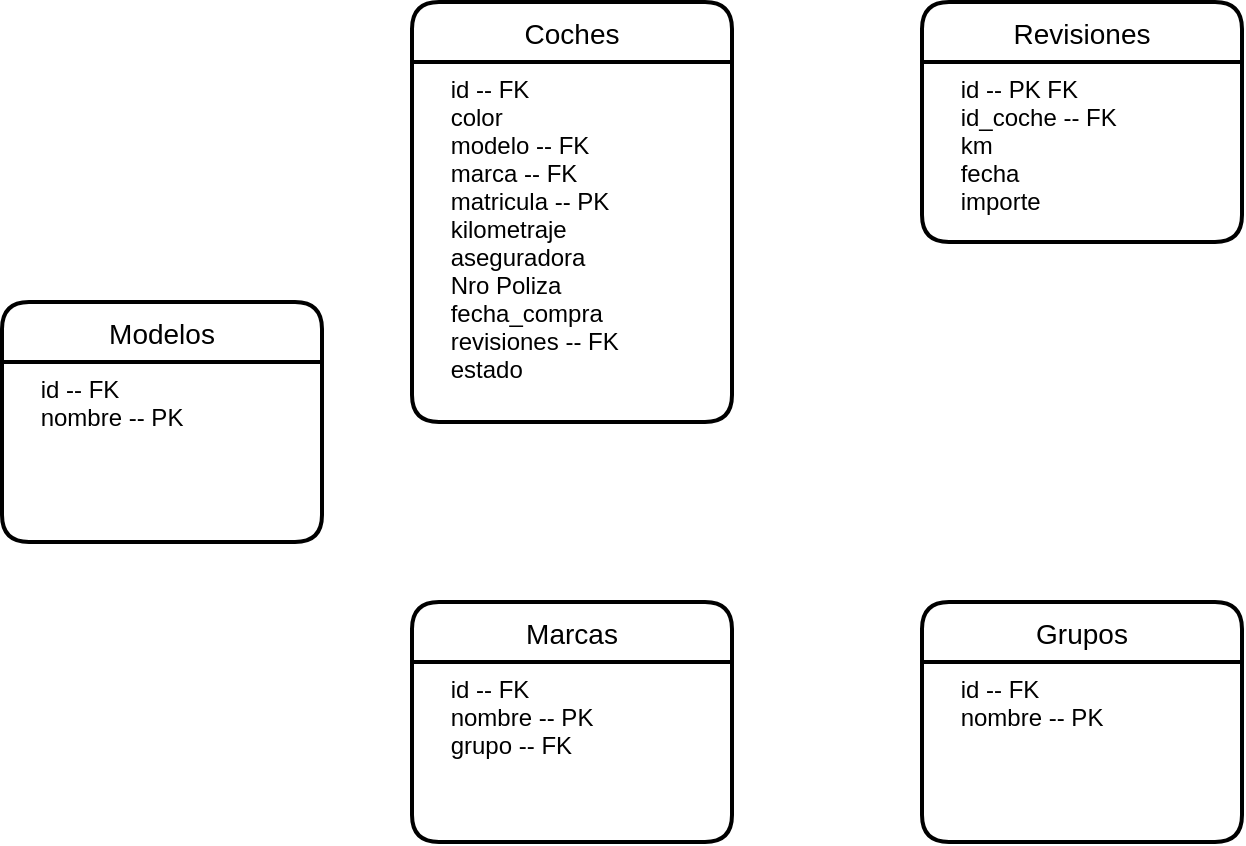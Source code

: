 <mxfile version="20.3.0" type="device" pages="3"><diagram id="R2lEEEUBdFMjLlhIrx00" name="Entidades"><mxGraphModel dx="868" dy="545" grid="1" gridSize="10" guides="1" tooltips="1" connect="1" arrows="1" fold="1" page="1" pageScale="1" pageWidth="850" pageHeight="1100" math="0" shadow="0" extFonts="Permanent Marker^https://fonts.googleapis.com/css?family=Permanent+Marker"><root><mxCell id="0"/><mxCell id="1" parent="0"/><mxCell id="bmalpRqzQotKXs3TJ46k-2" value="Coches" style="swimlane;childLayout=stackLayout;horizontal=1;startSize=30;horizontalStack=0;rounded=1;fontSize=14;fontStyle=0;strokeWidth=2;resizeParent=0;resizeLast=1;shadow=0;dashed=0;align=center;" parent="1" vertex="1"><mxGeometry x="265" y="100" width="160" height="210" as="geometry"/></mxCell><mxCell id="bmalpRqzQotKXs3TJ46k-3" value="    id -- FK&#10;    color&#10;    modelo -- FK&#10;    marca -- FK&#10;    matricula -- PK&#10;    kilometraje&#10;    aseguradora&#10;    Nro Poliza&#10;    fecha_compra&#10;    revisiones -- FK&#10;    estado" style="align=left;strokeColor=none;fillColor=none;spacingLeft=4;fontSize=12;verticalAlign=top;resizable=0;rotatable=0;part=1;" parent="bmalpRqzQotKXs3TJ46k-2" vertex="1"><mxGeometry y="30" width="160" height="180" as="geometry"/></mxCell><mxCell id="bmalpRqzQotKXs3TJ46k-4" value="Revisiones" style="swimlane;childLayout=stackLayout;horizontal=1;startSize=30;horizontalStack=0;rounded=1;fontSize=14;fontStyle=0;strokeWidth=2;resizeParent=0;resizeLast=1;shadow=0;dashed=0;align=center;" parent="1" vertex="1"><mxGeometry x="520" y="100" width="160" height="120" as="geometry"/></mxCell><mxCell id="bmalpRqzQotKXs3TJ46k-5" value="    id -- PK FK&#10;    id_coche -- FK&#10;    km&#10;    fecha&#10;    importe" style="align=left;strokeColor=none;fillColor=none;spacingLeft=4;fontSize=12;verticalAlign=top;resizable=0;rotatable=0;part=1;" parent="bmalpRqzQotKXs3TJ46k-4" vertex="1"><mxGeometry y="30" width="160" height="90" as="geometry"/></mxCell><mxCell id="bmalpRqzQotKXs3TJ46k-6" value="Modelos" style="swimlane;childLayout=stackLayout;horizontal=1;startSize=30;horizontalStack=0;rounded=1;fontSize=14;fontStyle=0;strokeWidth=2;resizeParent=0;resizeLast=1;shadow=0;dashed=0;align=center;" parent="1" vertex="1"><mxGeometry x="60" y="250" width="160" height="120" as="geometry"/></mxCell><mxCell id="bmalpRqzQotKXs3TJ46k-7" value="    id -- FK&#10;    nombre -- PK" style="align=left;strokeColor=none;fillColor=none;spacingLeft=4;fontSize=12;verticalAlign=top;resizable=0;rotatable=0;part=1;" parent="bmalpRqzQotKXs3TJ46k-6" vertex="1"><mxGeometry y="30" width="160" height="90" as="geometry"/></mxCell><mxCell id="bmalpRqzQotKXs3TJ46k-12" value="Marcas" style="swimlane;childLayout=stackLayout;horizontal=1;startSize=30;horizontalStack=0;rounded=1;fontSize=14;fontStyle=0;strokeWidth=2;resizeParent=0;resizeLast=1;shadow=0;dashed=0;align=center;" parent="1" vertex="1"><mxGeometry x="265" y="400" width="160" height="120" as="geometry"/></mxCell><mxCell id="bmalpRqzQotKXs3TJ46k-13" value="    id -- FK&#10;    nombre -- PK&#10;    grupo -- FK" style="align=left;strokeColor=none;fillColor=none;spacingLeft=4;fontSize=12;verticalAlign=top;resizable=0;rotatable=0;part=1;" parent="bmalpRqzQotKXs3TJ46k-12" vertex="1"><mxGeometry y="30" width="160" height="90" as="geometry"/></mxCell><mxCell id="bmalpRqzQotKXs3TJ46k-14" value="Grupos" style="swimlane;childLayout=stackLayout;horizontal=1;startSize=30;horizontalStack=0;rounded=1;fontSize=14;fontStyle=0;strokeWidth=2;resizeParent=0;resizeLast=1;shadow=0;dashed=0;align=center;" parent="1" vertex="1"><mxGeometry x="520" y="400" width="160" height="120" as="geometry"/></mxCell><mxCell id="bmalpRqzQotKXs3TJ46k-15" value="    id -- FK&#10;    nombre -- PK" style="align=left;strokeColor=none;fillColor=none;spacingLeft=4;fontSize=12;verticalAlign=top;resizable=0;rotatable=0;part=1;" parent="bmalpRqzQotKXs3TJ46k-14" vertex="1"><mxGeometry y="30" width="160" height="90" as="geometry"/></mxCell></root></mxGraphModel></diagram><diagram id="vqmJPicDZmmfXzh8-Zp2" name="PK"><mxGraphModel dx="1021" dy="508" grid="1" gridSize="10" guides="1" tooltips="1" connect="1" arrows="1" fold="1" page="1" pageScale="1" pageWidth="827" pageHeight="1169" math="0" shadow="0"><root><mxCell id="0"/><mxCell id="1" parent="0"/><mxCell id="CHa5widKejaW2Vh6zlKI-1" value="Coches" style="swimlane;childLayout=stackLayout;horizontal=1;startSize=30;horizontalStack=0;rounded=1;fontSize=14;fontStyle=0;strokeWidth=2;resizeParent=0;resizeLast=1;shadow=0;dashed=0;align=center;" vertex="1" parent="1"><mxGeometry x="50" y="50" width="160" height="210" as="geometry"/></mxCell><mxCell id="CHa5widKejaW2Vh6zlKI-2" value="    id&#xA;    color&#xA;    modelo -- FK&#xA;    marca -- FK&#xA;    matricula&#xA;    kilometraje&#xA;    aseguradora&#xA;    Nro Poliza&#xA;    fecha_compra&#xA;    revisiones -- FK&#xA;    estado" style="align=left;strokeColor=none;fillColor=none;spacingLeft=4;fontSize=12;verticalAlign=top;resizable=0;rotatable=0;part=1;" vertex="1" parent="CHa5widKejaW2Vh6zlKI-1"><mxGeometry y="30" width="160" height="180" as="geometry"/></mxCell><mxCell id="CHa5widKejaW2Vh6zlKI-3" value="Revisiones" style="swimlane;childLayout=stackLayout;horizontal=1;startSize=30;horizontalStack=0;rounded=1;fontSize=14;fontStyle=0;strokeWidth=2;resizeParent=0;resizeLast=1;shadow=0;dashed=0;align=center;" vertex="1" parent="1"><mxGeometry x="50" y="290" width="160" height="120" as="geometry"/></mxCell><mxCell id="CHa5widKejaW2Vh6zlKI-4" value="    id -- PK FK&#xA;    id_coche -- FK&#xA;    km&#xA;    fecha&#xA;    importe" style="align=left;strokeColor=none;fillColor=none;spacingLeft=4;fontSize=12;verticalAlign=top;resizable=0;rotatable=0;part=1;" vertex="1" parent="CHa5widKejaW2Vh6zlKI-3"><mxGeometry y="30" width="160" height="90" as="geometry"/></mxCell><mxCell id="CHa5widKejaW2Vh6zlKI-5" value="Modelos" style="swimlane;childLayout=stackLayout;horizontal=1;startSize=30;horizontalStack=0;rounded=1;fontSize=14;fontStyle=0;strokeWidth=2;resizeParent=0;resizeLast=1;shadow=0;dashed=0;align=center;" vertex="1" parent="1"><mxGeometry x="50" y="440" width="160" height="120" as="geometry"/></mxCell><mxCell id="CHa5widKejaW2Vh6zlKI-6" value="    id -- FK&#xA;    nombre -- PK" style="align=left;strokeColor=none;fillColor=none;spacingLeft=4;fontSize=12;verticalAlign=top;resizable=0;rotatable=0;part=1;" vertex="1" parent="CHa5widKejaW2Vh6zlKI-5"><mxGeometry y="30" width="160" height="90" as="geometry"/></mxCell><mxCell id="CHa5widKejaW2Vh6zlKI-7" value="Marcas" style="swimlane;childLayout=stackLayout;horizontal=1;startSize=30;horizontalStack=0;rounded=1;fontSize=14;fontStyle=0;strokeWidth=2;resizeParent=0;resizeLast=1;shadow=0;dashed=0;align=center;" vertex="1" parent="1"><mxGeometry x="50" y="590" width="160" height="120" as="geometry"/></mxCell><mxCell id="CHa5widKejaW2Vh6zlKI-8" value="    id -- FK&#xA;    nombre -- PK&#xA;    grupo -- FK" style="align=left;strokeColor=none;fillColor=none;spacingLeft=4;fontSize=12;verticalAlign=top;resizable=0;rotatable=0;part=1;" vertex="1" parent="CHa5widKejaW2Vh6zlKI-7"><mxGeometry y="30" width="160" height="90" as="geometry"/></mxCell><mxCell id="CHa5widKejaW2Vh6zlKI-9" value="Grupos" style="swimlane;childLayout=stackLayout;horizontal=1;startSize=30;horizontalStack=0;rounded=1;fontSize=14;fontStyle=0;strokeWidth=2;resizeParent=0;resizeLast=1;shadow=0;dashed=0;align=center;" vertex="1" parent="1"><mxGeometry x="50" y="740" width="160" height="120" as="geometry"/></mxCell><mxCell id="CHa5widKejaW2Vh6zlKI-10" value="    id -- FK&#xA;    nombre -- PK" style="align=left;strokeColor=none;fillColor=none;spacingLeft=4;fontSize=12;verticalAlign=top;resizable=0;rotatable=0;part=1;" vertex="1" parent="CHa5widKejaW2Vh6zlKI-9"><mxGeometry y="30" width="160" height="90" as="geometry"/></mxCell><mxCell id="CHa5widKejaW2Vh6zlKI-11" value="coches" style="shape=table;startSize=30;container=1;collapsible=1;childLayout=tableLayout;fixedRows=1;rowLines=0;fontStyle=1;align=center;resizeLast=1;" vertex="1" parent="1"><mxGeometry x="234" y="40" width="180" height="270" as="geometry"/></mxCell><mxCell id="CHa5widKejaW2Vh6zlKI-12" value="" style="shape=tableRow;horizontal=0;startSize=0;swimlaneHead=0;swimlaneBody=0;fillColor=none;collapsible=0;dropTarget=0;points=[[0,0.5],[1,0.5]];portConstraint=eastwest;top=0;left=0;right=0;bottom=1;" vertex="1" parent="CHa5widKejaW2Vh6zlKI-11"><mxGeometry y="30" width="180" height="30" as="geometry"/></mxCell><mxCell id="CHa5widKejaW2Vh6zlKI-13" value="PK" style="shape=partialRectangle;connectable=0;fillColor=none;top=0;left=0;bottom=0;right=0;fontStyle=1;overflow=hidden;" vertex="1" parent="CHa5widKejaW2Vh6zlKI-12"><mxGeometry width="30" height="30" as="geometry"><mxRectangle width="30" height="30" as="alternateBounds"/></mxGeometry></mxCell><mxCell id="CHa5widKejaW2Vh6zlKI-14" value="Matricula" style="shape=partialRectangle;connectable=0;fillColor=none;top=0;left=0;bottom=0;right=0;align=left;spacingLeft=6;fontStyle=5;overflow=hidden;" vertex="1" parent="CHa5widKejaW2Vh6zlKI-12"><mxGeometry x="30" width="150" height="30" as="geometry"><mxRectangle width="150" height="30" as="alternateBounds"/></mxGeometry></mxCell><mxCell id="CHa5widKejaW2Vh6zlKI-15" value="" style="shape=tableRow;horizontal=0;startSize=0;swimlaneHead=0;swimlaneBody=0;fillColor=none;collapsible=0;dropTarget=0;points=[[0,0.5],[1,0.5]];portConstraint=eastwest;top=0;left=0;right=0;bottom=0;" vertex="1" parent="CHa5widKejaW2Vh6zlKI-11"><mxGeometry y="60" width="180" height="30" as="geometry"/></mxCell><mxCell id="CHa5widKejaW2Vh6zlKI-16" value="" style="shape=partialRectangle;connectable=0;fillColor=none;top=0;left=0;bottom=0;right=0;editable=1;overflow=hidden;" vertex="1" parent="CHa5widKejaW2Vh6zlKI-15"><mxGeometry width="30" height="30" as="geometry"><mxRectangle width="30" height="30" as="alternateBounds"/></mxGeometry></mxCell><mxCell id="CHa5widKejaW2Vh6zlKI-17" value="id" style="shape=partialRectangle;connectable=0;fillColor=none;top=0;left=0;bottom=0;right=0;align=left;spacingLeft=6;overflow=hidden;fontStyle=4" vertex="1" parent="CHa5widKejaW2Vh6zlKI-15"><mxGeometry x="30" width="150" height="30" as="geometry"><mxRectangle width="150" height="30" as="alternateBounds"/></mxGeometry></mxCell><mxCell id="CHa5widKejaW2Vh6zlKI-18" value="" style="shape=tableRow;horizontal=0;startSize=0;swimlaneHead=0;swimlaneBody=0;fillColor=none;collapsible=0;dropTarget=0;points=[[0,0.5],[1,0.5]];portConstraint=eastwest;top=0;left=0;right=0;bottom=0;" vertex="1" parent="CHa5widKejaW2Vh6zlKI-11"><mxGeometry y="90" width="180" height="30" as="geometry"/></mxCell><mxCell id="CHa5widKejaW2Vh6zlKI-19" value="" style="shape=partialRectangle;connectable=0;fillColor=none;top=0;left=0;bottom=0;right=0;editable=1;overflow=hidden;" vertex="1" parent="CHa5widKejaW2Vh6zlKI-18"><mxGeometry width="30" height="30" as="geometry"><mxRectangle width="30" height="30" as="alternateBounds"/></mxGeometry></mxCell><mxCell id="CHa5widKejaW2Vh6zlKI-20" value="color" style="shape=partialRectangle;connectable=0;fillColor=none;top=0;left=0;bottom=0;right=0;align=left;spacingLeft=6;overflow=hidden;fontStyle=4" vertex="1" parent="CHa5widKejaW2Vh6zlKI-18"><mxGeometry x="30" width="150" height="30" as="geometry"><mxRectangle width="150" height="30" as="alternateBounds"/></mxGeometry></mxCell><mxCell id="CHa5widKejaW2Vh6zlKI-24" value="" style="shape=tableRow;horizontal=0;startSize=0;swimlaneHead=0;swimlaneBody=0;fillColor=none;collapsible=0;dropTarget=0;points=[[0,0.5],[1,0.5]];portConstraint=eastwest;top=0;left=0;right=0;bottom=0;" vertex="1" parent="CHa5widKejaW2Vh6zlKI-11"><mxGeometry y="120" width="180" height="30" as="geometry"/></mxCell><mxCell id="CHa5widKejaW2Vh6zlKI-25" value="" style="shape=partialRectangle;connectable=0;fillColor=none;top=0;left=0;bottom=0;right=0;editable=1;overflow=hidden;" vertex="1" parent="CHa5widKejaW2Vh6zlKI-24"><mxGeometry width="30" height="30" as="geometry"><mxRectangle width="30" height="30" as="alternateBounds"/></mxGeometry></mxCell><mxCell id="CHa5widKejaW2Vh6zlKI-26" value="kilometraje" style="shape=partialRectangle;connectable=0;fillColor=none;top=0;left=0;bottom=0;right=0;align=left;spacingLeft=6;overflow=hidden;fontStyle=4" vertex="1" parent="CHa5widKejaW2Vh6zlKI-24"><mxGeometry x="30" width="150" height="30" as="geometry"><mxRectangle width="150" height="30" as="alternateBounds"/></mxGeometry></mxCell><mxCell id="CHa5widKejaW2Vh6zlKI-43" value="" style="shape=tableRow;horizontal=0;startSize=0;swimlaneHead=0;swimlaneBody=0;fillColor=none;collapsible=0;dropTarget=0;points=[[0,0.5],[1,0.5]];portConstraint=eastwest;top=0;left=0;right=0;bottom=0;" vertex="1" parent="CHa5widKejaW2Vh6zlKI-11"><mxGeometry y="150" width="180" height="30" as="geometry"/></mxCell><mxCell id="CHa5widKejaW2Vh6zlKI-44" value="" style="shape=partialRectangle;connectable=0;fillColor=none;top=0;left=0;bottom=0;right=0;editable=1;overflow=hidden;" vertex="1" parent="CHa5widKejaW2Vh6zlKI-43"><mxGeometry width="30" height="30" as="geometry"><mxRectangle width="30" height="30" as="alternateBounds"/></mxGeometry></mxCell><mxCell id="CHa5widKejaW2Vh6zlKI-45" value="aseguradora" style="shape=partialRectangle;connectable=0;fillColor=none;top=0;left=0;bottom=0;right=0;align=left;spacingLeft=6;overflow=hidden;fontStyle=4" vertex="1" parent="CHa5widKejaW2Vh6zlKI-43"><mxGeometry x="30" width="150" height="30" as="geometry"><mxRectangle width="150" height="30" as="alternateBounds"/></mxGeometry></mxCell><mxCell id="CHa5widKejaW2Vh6zlKI-46" value="" style="shape=tableRow;horizontal=0;startSize=0;swimlaneHead=0;swimlaneBody=0;fillColor=none;collapsible=0;dropTarget=0;points=[[0,0.5],[1,0.5]];portConstraint=eastwest;top=0;left=0;right=0;bottom=0;" vertex="1" parent="CHa5widKejaW2Vh6zlKI-11"><mxGeometry y="180" width="180" height="30" as="geometry"/></mxCell><mxCell id="CHa5widKejaW2Vh6zlKI-47" value="" style="shape=partialRectangle;connectable=0;fillColor=none;top=0;left=0;bottom=0;right=0;editable=1;overflow=hidden;" vertex="1" parent="CHa5widKejaW2Vh6zlKI-46"><mxGeometry width="30" height="30" as="geometry"><mxRectangle width="30" height="30" as="alternateBounds"/></mxGeometry></mxCell><mxCell id="CHa5widKejaW2Vh6zlKI-48" value="numero de poliza" style="shape=partialRectangle;connectable=0;fillColor=none;top=0;left=0;bottom=0;right=0;align=left;spacingLeft=6;overflow=hidden;fontStyle=4" vertex="1" parent="CHa5widKejaW2Vh6zlKI-46"><mxGeometry x="30" width="150" height="30" as="geometry"><mxRectangle width="150" height="30" as="alternateBounds"/></mxGeometry></mxCell><mxCell id="CHa5widKejaW2Vh6zlKI-49" value="" style="shape=tableRow;horizontal=0;startSize=0;swimlaneHead=0;swimlaneBody=0;fillColor=none;collapsible=0;dropTarget=0;points=[[0,0.5],[1,0.5]];portConstraint=eastwest;top=0;left=0;right=0;bottom=0;" vertex="1" parent="CHa5widKejaW2Vh6zlKI-11"><mxGeometry y="210" width="180" height="30" as="geometry"/></mxCell><mxCell id="CHa5widKejaW2Vh6zlKI-50" value="" style="shape=partialRectangle;connectable=0;fillColor=none;top=0;left=0;bottom=0;right=0;editable=1;overflow=hidden;" vertex="1" parent="CHa5widKejaW2Vh6zlKI-49"><mxGeometry width="30" height="30" as="geometry"><mxRectangle width="30" height="30" as="alternateBounds"/></mxGeometry></mxCell><mxCell id="CHa5widKejaW2Vh6zlKI-51" value="fecha de compra" style="shape=partialRectangle;connectable=0;fillColor=none;top=0;left=0;bottom=0;right=0;align=left;spacingLeft=6;overflow=hidden;fontStyle=4" vertex="1" parent="CHa5widKejaW2Vh6zlKI-49"><mxGeometry x="30" width="150" height="30" as="geometry"><mxRectangle width="150" height="30" as="alternateBounds"/></mxGeometry></mxCell><mxCell id="CHa5widKejaW2Vh6zlKI-74" value="" style="shape=tableRow;horizontal=0;startSize=0;swimlaneHead=0;swimlaneBody=0;fillColor=none;collapsible=0;dropTarget=0;points=[[0,0.5],[1,0.5]];portConstraint=eastwest;top=0;left=0;right=0;bottom=0;" vertex="1" parent="CHa5widKejaW2Vh6zlKI-11"><mxGeometry y="240" width="180" height="30" as="geometry"/></mxCell><mxCell id="CHa5widKejaW2Vh6zlKI-75" value="" style="shape=partialRectangle;connectable=0;fillColor=none;top=0;left=0;bottom=0;right=0;editable=1;overflow=hidden;" vertex="1" parent="CHa5widKejaW2Vh6zlKI-74"><mxGeometry width="30" height="30" as="geometry"><mxRectangle width="30" height="30" as="alternateBounds"/></mxGeometry></mxCell><mxCell id="CHa5widKejaW2Vh6zlKI-76" value="estado" style="shape=partialRectangle;connectable=0;fillColor=none;top=0;left=0;bottom=0;right=0;align=left;spacingLeft=6;overflow=hidden;fontStyle=4" vertex="1" parent="CHa5widKejaW2Vh6zlKI-74"><mxGeometry x="30" width="150" height="30" as="geometry"><mxRectangle width="150" height="30" as="alternateBounds"/></mxGeometry></mxCell><mxCell id="xBdFqXA-shLXbtIEVStW-1" value="modelos" style="shape=table;startSize=30;container=1;collapsible=1;childLayout=tableLayout;fixedRows=1;rowLines=0;fontStyle=1;align=center;resizeLast=1;" vertex="1" parent="1"><mxGeometry x="250" y="455" width="180" height="90" as="geometry"/></mxCell><mxCell id="xBdFqXA-shLXbtIEVStW-2" value="" style="shape=tableRow;horizontal=0;startSize=0;swimlaneHead=0;swimlaneBody=0;fillColor=none;collapsible=0;dropTarget=0;points=[[0,0.5],[1,0.5]];portConstraint=eastwest;top=0;left=0;right=0;bottom=1;" vertex="1" parent="xBdFqXA-shLXbtIEVStW-1"><mxGeometry y="30" width="180" height="30" as="geometry"/></mxCell><mxCell id="xBdFqXA-shLXbtIEVStW-3" value="PK" style="shape=partialRectangle;connectable=0;fillColor=none;top=0;left=0;bottom=0;right=0;fontStyle=1;overflow=hidden;" vertex="1" parent="xBdFqXA-shLXbtIEVStW-2"><mxGeometry width="30" height="30" as="geometry"><mxRectangle width="30" height="30" as="alternateBounds"/></mxGeometry></mxCell><mxCell id="xBdFqXA-shLXbtIEVStW-4" value="id modelo" style="shape=partialRectangle;connectable=0;fillColor=none;top=0;left=0;bottom=0;right=0;align=left;spacingLeft=6;fontStyle=5;overflow=hidden;" vertex="1" parent="xBdFqXA-shLXbtIEVStW-2"><mxGeometry x="30" width="150" height="30" as="geometry"><mxRectangle width="150" height="30" as="alternateBounds"/></mxGeometry></mxCell><mxCell id="xBdFqXA-shLXbtIEVStW-5" value="" style="shape=tableRow;horizontal=0;startSize=0;swimlaneHead=0;swimlaneBody=0;fillColor=none;collapsible=0;dropTarget=0;points=[[0,0.5],[1,0.5]];portConstraint=eastwest;top=0;left=0;right=0;bottom=0;" vertex="1" parent="xBdFqXA-shLXbtIEVStW-1"><mxGeometry y="60" width="180" height="30" as="geometry"/></mxCell><mxCell id="xBdFqXA-shLXbtIEVStW-6" value="" style="shape=partialRectangle;connectable=0;fillColor=none;top=0;left=0;bottom=0;right=0;editable=1;overflow=hidden;" vertex="1" parent="xBdFqXA-shLXbtIEVStW-5"><mxGeometry width="30" height="30" as="geometry"><mxRectangle width="30" height="30" as="alternateBounds"/></mxGeometry></mxCell><mxCell id="xBdFqXA-shLXbtIEVStW-7" value="nombre" style="shape=partialRectangle;connectable=0;fillColor=none;top=0;left=0;bottom=0;right=0;align=left;spacingLeft=6;overflow=hidden;fontStyle=4" vertex="1" parent="xBdFqXA-shLXbtIEVStW-5"><mxGeometry x="30" width="150" height="30" as="geometry"><mxRectangle width="150" height="30" as="alternateBounds"/></mxGeometry></mxCell><mxCell id="xBdFqXA-shLXbtIEVStW-8" value="marcas" style="shape=table;startSize=30;container=1;collapsible=1;childLayout=tableLayout;fixedRows=1;rowLines=0;fontStyle=1;align=center;resizeLast=1;" vertex="1" parent="1"><mxGeometry x="250" y="605" width="180" height="90" as="geometry"/></mxCell><mxCell id="xBdFqXA-shLXbtIEVStW-9" value="" style="shape=tableRow;horizontal=0;startSize=0;swimlaneHead=0;swimlaneBody=0;fillColor=none;collapsible=0;dropTarget=0;points=[[0,0.5],[1,0.5]];portConstraint=eastwest;top=0;left=0;right=0;bottom=1;" vertex="1" parent="xBdFqXA-shLXbtIEVStW-8"><mxGeometry y="30" width="180" height="30" as="geometry"/></mxCell><mxCell id="xBdFqXA-shLXbtIEVStW-10" value="PK" style="shape=partialRectangle;connectable=0;fillColor=none;top=0;left=0;bottom=0;right=0;fontStyle=1;overflow=hidden;" vertex="1" parent="xBdFqXA-shLXbtIEVStW-9"><mxGeometry width="30" height="30" as="geometry"><mxRectangle width="30" height="30" as="alternateBounds"/></mxGeometry></mxCell><mxCell id="xBdFqXA-shLXbtIEVStW-11" value="id marca" style="shape=partialRectangle;connectable=0;fillColor=none;top=0;left=0;bottom=0;right=0;align=left;spacingLeft=6;fontStyle=5;overflow=hidden;" vertex="1" parent="xBdFqXA-shLXbtIEVStW-9"><mxGeometry x="30" width="150" height="30" as="geometry"><mxRectangle width="150" height="30" as="alternateBounds"/></mxGeometry></mxCell><mxCell id="xBdFqXA-shLXbtIEVStW-12" value="" style="shape=tableRow;horizontal=0;startSize=0;swimlaneHead=0;swimlaneBody=0;fillColor=none;collapsible=0;dropTarget=0;points=[[0,0.5],[1,0.5]];portConstraint=eastwest;top=0;left=0;right=0;bottom=0;" vertex="1" parent="xBdFqXA-shLXbtIEVStW-8"><mxGeometry y="60" width="180" height="30" as="geometry"/></mxCell><mxCell id="xBdFqXA-shLXbtIEVStW-13" value="" style="shape=partialRectangle;connectable=0;fillColor=none;top=0;left=0;bottom=0;right=0;editable=1;overflow=hidden;" vertex="1" parent="xBdFqXA-shLXbtIEVStW-12"><mxGeometry width="30" height="30" as="geometry"><mxRectangle width="30" height="30" as="alternateBounds"/></mxGeometry></mxCell><mxCell id="xBdFqXA-shLXbtIEVStW-14" value="nombre" style="shape=partialRectangle;connectable=0;fillColor=none;top=0;left=0;bottom=0;right=0;align=left;spacingLeft=6;overflow=hidden;fontStyle=4" vertex="1" parent="xBdFqXA-shLXbtIEVStW-12"><mxGeometry x="30" width="150" height="30" as="geometry"><mxRectangle width="150" height="30" as="alternateBounds"/></mxGeometry></mxCell><mxCell id="xBdFqXA-shLXbtIEVStW-15" value="grupos" style="shape=table;startSize=30;container=1;collapsible=1;childLayout=tableLayout;fixedRows=1;rowLines=0;fontStyle=1;align=center;resizeLast=1;" vertex="1" parent="1"><mxGeometry x="250" y="750" width="180" height="90" as="geometry"/></mxCell><mxCell id="xBdFqXA-shLXbtIEVStW-16" value="" style="shape=tableRow;horizontal=0;startSize=0;swimlaneHead=0;swimlaneBody=0;fillColor=none;collapsible=0;dropTarget=0;points=[[0,0.5],[1,0.5]];portConstraint=eastwest;top=0;left=0;right=0;bottom=1;" vertex="1" parent="xBdFqXA-shLXbtIEVStW-15"><mxGeometry y="30" width="180" height="30" as="geometry"/></mxCell><mxCell id="xBdFqXA-shLXbtIEVStW-17" value="PK" style="shape=partialRectangle;connectable=0;fillColor=none;top=0;left=0;bottom=0;right=0;fontStyle=1;overflow=hidden;" vertex="1" parent="xBdFqXA-shLXbtIEVStW-16"><mxGeometry width="30" height="30" as="geometry"><mxRectangle width="30" height="30" as="alternateBounds"/></mxGeometry></mxCell><mxCell id="xBdFqXA-shLXbtIEVStW-18" value="id grupo" style="shape=partialRectangle;connectable=0;fillColor=none;top=0;left=0;bottom=0;right=0;align=left;spacingLeft=6;fontStyle=5;overflow=hidden;" vertex="1" parent="xBdFqXA-shLXbtIEVStW-16"><mxGeometry x="30" width="150" height="30" as="geometry"><mxRectangle width="150" height="30" as="alternateBounds"/></mxGeometry></mxCell><mxCell id="xBdFqXA-shLXbtIEVStW-19" value="" style="shape=tableRow;horizontal=0;startSize=0;swimlaneHead=0;swimlaneBody=0;fillColor=none;collapsible=0;dropTarget=0;points=[[0,0.5],[1,0.5]];portConstraint=eastwest;top=0;left=0;right=0;bottom=0;" vertex="1" parent="xBdFqXA-shLXbtIEVStW-15"><mxGeometry y="60" width="180" height="30" as="geometry"/></mxCell><mxCell id="xBdFqXA-shLXbtIEVStW-20" value="" style="shape=partialRectangle;connectable=0;fillColor=none;top=0;left=0;bottom=0;right=0;editable=1;overflow=hidden;" vertex="1" parent="xBdFqXA-shLXbtIEVStW-19"><mxGeometry width="30" height="30" as="geometry"><mxRectangle width="30" height="30" as="alternateBounds"/></mxGeometry></mxCell><mxCell id="xBdFqXA-shLXbtIEVStW-21" value="nombre" style="shape=partialRectangle;connectable=0;fillColor=none;top=0;left=0;bottom=0;right=0;align=left;spacingLeft=6;overflow=hidden;fontStyle=4" vertex="1" parent="xBdFqXA-shLXbtIEVStW-19"><mxGeometry x="30" width="150" height="30" as="geometry"><mxRectangle width="150" height="30" as="alternateBounds"/></mxGeometry></mxCell><mxCell id="cR8mQ0XluNEQdx5kNElt-1" value="revisiones" style="shape=table;startSize=30;container=1;collapsible=1;childLayout=tableLayout;fixedRows=1;rowLines=0;fontStyle=1;align=center;resizeLast=1;" vertex="1" parent="1"><mxGeometry x="500" y="260" width="180" height="180" as="geometry"/></mxCell><mxCell id="cR8mQ0XluNEQdx5kNElt-2" value="" style="shape=tableRow;horizontal=0;startSize=0;swimlaneHead=0;swimlaneBody=0;fillColor=none;collapsible=0;dropTarget=0;points=[[0,0.5],[1,0.5]];portConstraint=eastwest;top=0;left=0;right=0;bottom=1;strokeColor=none;" vertex="1" parent="cR8mQ0XluNEQdx5kNElt-1"><mxGeometry y="30" width="180" height="30" as="geometry"/></mxCell><mxCell id="cR8mQ0XluNEQdx5kNElt-3" value="PK" style="shape=partialRectangle;connectable=0;fillColor=none;top=0;left=0;bottom=0;right=0;fontStyle=1;overflow=hidden;" vertex="1" parent="cR8mQ0XluNEQdx5kNElt-2"><mxGeometry width="50" height="30" as="geometry"><mxRectangle width="50" height="30" as="alternateBounds"/></mxGeometry></mxCell><mxCell id="cR8mQ0XluNEQdx5kNElt-4" value="id revision" style="shape=partialRectangle;connectable=0;fillColor=none;top=0;left=0;bottom=0;right=0;align=left;spacingLeft=6;fontStyle=5;overflow=hidden;" vertex="1" parent="cR8mQ0XluNEQdx5kNElt-2"><mxGeometry x="50" width="130" height="30" as="geometry"><mxRectangle width="130" height="30" as="alternateBounds"/></mxGeometry></mxCell><mxCell id="cR8mQ0XluNEQdx5kNElt-5" value="" style="shape=tableRow;horizontal=0;startSize=0;swimlaneHead=0;swimlaneBody=0;fillColor=none;collapsible=0;dropTarget=0;points=[[0,0.5],[1,0.5]];portConstraint=eastwest;top=0;left=0;right=0;bottom=1;" vertex="1" parent="cR8mQ0XluNEQdx5kNElt-1"><mxGeometry y="60" width="180" height="30" as="geometry"/></mxCell><mxCell id="cR8mQ0XluNEQdx5kNElt-6" value="PK, FK" style="shape=partialRectangle;connectable=0;fillColor=none;top=0;left=0;bottom=0;right=0;fontStyle=1;overflow=hidden;" vertex="1" parent="cR8mQ0XluNEQdx5kNElt-5"><mxGeometry width="50" height="30" as="geometry"><mxRectangle width="50" height="30" as="alternateBounds"/></mxGeometry></mxCell><mxCell id="cR8mQ0XluNEQdx5kNElt-7" value="id coche" style="shape=partialRectangle;connectable=0;fillColor=none;top=0;left=0;bottom=0;right=0;align=left;spacingLeft=6;fontStyle=5;overflow=hidden;strokeColor=none;" vertex="1" parent="cR8mQ0XluNEQdx5kNElt-5"><mxGeometry x="50" width="130" height="30" as="geometry"><mxRectangle width="130" height="30" as="alternateBounds"/></mxGeometry></mxCell><mxCell id="cR8mQ0XluNEQdx5kNElt-8" value="" style="shape=tableRow;horizontal=0;startSize=0;swimlaneHead=0;swimlaneBody=0;fillColor=none;collapsible=0;dropTarget=0;points=[[0,0.5],[1,0.5]];portConstraint=eastwest;top=0;left=0;right=0;bottom=0;" vertex="1" parent="cR8mQ0XluNEQdx5kNElt-1"><mxGeometry y="90" width="180" height="30" as="geometry"/></mxCell><mxCell id="cR8mQ0XluNEQdx5kNElt-9" value="" style="shape=partialRectangle;connectable=0;fillColor=none;top=0;left=0;bottom=0;right=0;editable=1;overflow=hidden;" vertex="1" parent="cR8mQ0XluNEQdx5kNElt-8"><mxGeometry width="50" height="30" as="geometry"><mxRectangle width="50" height="30" as="alternateBounds"/></mxGeometry></mxCell><mxCell id="cR8mQ0XluNEQdx5kNElt-10" value="km" style="shape=partialRectangle;connectable=0;fillColor=none;top=0;left=0;bottom=0;right=0;align=left;spacingLeft=6;overflow=hidden;fontStyle=4" vertex="1" parent="cR8mQ0XluNEQdx5kNElt-8"><mxGeometry x="50" width="130" height="30" as="geometry"><mxRectangle width="130" height="30" as="alternateBounds"/></mxGeometry></mxCell><mxCell id="cR8mQ0XluNEQdx5kNElt-11" value="" style="shape=tableRow;horizontal=0;startSize=0;swimlaneHead=0;swimlaneBody=0;fillColor=none;collapsible=0;dropTarget=0;points=[[0,0.5],[1,0.5]];portConstraint=eastwest;top=0;left=0;right=0;bottom=0;" vertex="1" parent="cR8mQ0XluNEQdx5kNElt-1"><mxGeometry y="120" width="180" height="30" as="geometry"/></mxCell><mxCell id="cR8mQ0XluNEQdx5kNElt-12" value="" style="shape=partialRectangle;connectable=0;fillColor=none;top=0;left=0;bottom=0;right=0;editable=1;overflow=hidden;" vertex="1" parent="cR8mQ0XluNEQdx5kNElt-11"><mxGeometry width="50" height="30" as="geometry"><mxRectangle width="50" height="30" as="alternateBounds"/></mxGeometry></mxCell><mxCell id="cR8mQ0XluNEQdx5kNElt-13" value="fecha" style="shape=partialRectangle;connectable=0;fillColor=none;top=0;left=0;bottom=0;right=0;align=left;spacingLeft=6;overflow=hidden;fontStyle=4" vertex="1" parent="cR8mQ0XluNEQdx5kNElt-11"><mxGeometry x="50" width="130" height="30" as="geometry"><mxRectangle width="130" height="30" as="alternateBounds"/></mxGeometry></mxCell><mxCell id="cR8mQ0XluNEQdx5kNElt-14" value="" style="shape=tableRow;horizontal=0;startSize=0;swimlaneHead=0;swimlaneBody=0;fillColor=none;collapsible=0;dropTarget=0;points=[[0,0.5],[1,0.5]];portConstraint=eastwest;top=0;left=0;right=0;bottom=0;" vertex="1" parent="cR8mQ0XluNEQdx5kNElt-1"><mxGeometry y="150" width="180" height="30" as="geometry"/></mxCell><mxCell id="cR8mQ0XluNEQdx5kNElt-15" value="" style="shape=partialRectangle;connectable=0;fillColor=none;top=0;left=0;bottom=0;right=0;editable=1;overflow=hidden;" vertex="1" parent="cR8mQ0XluNEQdx5kNElt-14"><mxGeometry width="50" height="30" as="geometry"><mxRectangle width="50" height="30" as="alternateBounds"/></mxGeometry></mxCell><mxCell id="cR8mQ0XluNEQdx5kNElt-16" value="importe" style="shape=partialRectangle;connectable=0;fillColor=none;top=0;left=0;bottom=0;right=0;align=left;spacingLeft=6;overflow=hidden;fontStyle=4" vertex="1" parent="cR8mQ0XluNEQdx5kNElt-14"><mxGeometry x="50" width="130" height="30" as="geometry"><mxRectangle width="130" height="30" as="alternateBounds"/></mxGeometry></mxCell></root></mxGraphModel></diagram><diagram id="YQzJdmGOh7jnhU9sacLj" name="Cardinalidades"><mxGraphModel dx="868" dy="545" grid="1" gridSize="10" guides="1" tooltips="1" connect="1" arrows="1" fold="1" page="1" pageScale="1" pageWidth="827" pageHeight="1169" math="0" shadow="0"><root><mxCell id="0"/><mxCell id="1" parent="0"/><mxCell id="sP8cw97YoEvknwhkXCKN-1" value="coches" style="shape=table;startSize=30;container=1;collapsible=1;childLayout=tableLayout;fixedRows=1;rowLines=0;fontStyle=1;align=center;resizeLast=1;" parent="1" vertex="1"><mxGeometry x="300" y="90" width="180" height="300" as="geometry"/></mxCell><mxCell id="sP8cw97YoEvknwhkXCKN-2" value="" style="shape=tableRow;horizontal=0;startSize=0;swimlaneHead=0;swimlaneBody=0;fillColor=none;collapsible=0;dropTarget=0;points=[[0,0.5],[1,0.5]];portConstraint=eastwest;top=0;left=0;right=0;bottom=1;" parent="sP8cw97YoEvknwhkXCKN-1" vertex="1"><mxGeometry y="30" width="180" height="30" as="geometry"/></mxCell><mxCell id="sP8cw97YoEvknwhkXCKN-3" value="PK" style="shape=partialRectangle;connectable=0;fillColor=none;top=0;left=0;bottom=0;right=0;fontStyle=1;overflow=hidden;" parent="sP8cw97YoEvknwhkXCKN-2" vertex="1"><mxGeometry width="50" height="30" as="geometry"><mxRectangle width="50" height="30" as="alternateBounds"/></mxGeometry></mxCell><mxCell id="sP8cw97YoEvknwhkXCKN-4" value="id coche" style="shape=partialRectangle;connectable=0;fillColor=none;top=0;left=0;bottom=0;right=0;align=left;spacingLeft=6;fontStyle=5;overflow=hidden;" parent="sP8cw97YoEvknwhkXCKN-2" vertex="1"><mxGeometry x="50" width="130" height="30" as="geometry"><mxRectangle width="130" height="30" as="alternateBounds"/></mxGeometry></mxCell><mxCell id="sP8cw97YoEvknwhkXCKN-5" value="" style="shape=tableRow;horizontal=0;startSize=0;swimlaneHead=0;swimlaneBody=0;fillColor=none;collapsible=0;dropTarget=0;points=[[0,0.5],[1,0.5]];portConstraint=eastwest;top=0;left=0;right=0;bottom=0;" parent="sP8cw97YoEvknwhkXCKN-1" vertex="1"><mxGeometry y="60" width="180" height="30" as="geometry"/></mxCell><mxCell id="sP8cw97YoEvknwhkXCKN-6" value="" style="shape=partialRectangle;connectable=0;fillColor=none;top=0;left=0;bottom=0;right=0;editable=1;overflow=hidden;" parent="sP8cw97YoEvknwhkXCKN-5" vertex="1"><mxGeometry width="50" height="30" as="geometry"><mxRectangle width="50" height="30" as="alternateBounds"/></mxGeometry></mxCell><mxCell id="sP8cw97YoEvknwhkXCKN-7" value="matricula" style="shape=partialRectangle;connectable=0;fillColor=none;top=0;left=0;bottom=0;right=0;align=left;spacingLeft=6;overflow=hidden;fontStyle=4" parent="sP8cw97YoEvknwhkXCKN-5" vertex="1"><mxGeometry x="50" width="130" height="30" as="geometry"><mxRectangle width="130" height="30" as="alternateBounds"/></mxGeometry></mxCell><mxCell id="sP8cw97YoEvknwhkXCKN-8" value="" style="shape=tableRow;horizontal=0;startSize=0;swimlaneHead=0;swimlaneBody=0;fillColor=none;collapsible=0;dropTarget=0;points=[[0,0.5],[1,0.5]];portConstraint=eastwest;top=0;left=0;right=0;bottom=0;" parent="sP8cw97YoEvknwhkXCKN-1" vertex="1"><mxGeometry y="90" width="180" height="30" as="geometry"/></mxCell><mxCell id="sP8cw97YoEvknwhkXCKN-9" value="FK" style="shape=partialRectangle;connectable=0;fillColor=none;top=0;left=0;bottom=0;right=0;editable=1;overflow=hidden;" parent="sP8cw97YoEvknwhkXCKN-8" vertex="1"><mxGeometry width="50" height="30" as="geometry"><mxRectangle width="50" height="30" as="alternateBounds"/></mxGeometry></mxCell><mxCell id="sP8cw97YoEvknwhkXCKN-10" value="id_color" style="shape=partialRectangle;connectable=0;fillColor=none;top=0;left=0;bottom=0;right=0;align=left;spacingLeft=6;overflow=hidden;fontStyle=4" parent="sP8cw97YoEvknwhkXCKN-8" vertex="1"><mxGeometry x="50" width="130" height="30" as="geometry"><mxRectangle width="130" height="30" as="alternateBounds"/></mxGeometry></mxCell><mxCell id="sP8cw97YoEvknwhkXCKN-11" value="" style="shape=tableRow;horizontal=0;startSize=0;swimlaneHead=0;swimlaneBody=0;fillColor=none;collapsible=0;dropTarget=0;points=[[0,0.5],[1,0.5]];portConstraint=eastwest;top=0;left=0;right=0;bottom=0;" parent="sP8cw97YoEvknwhkXCKN-1" vertex="1"><mxGeometry y="120" width="180" height="30" as="geometry"/></mxCell><mxCell id="sP8cw97YoEvknwhkXCKN-12" value="" style="shape=partialRectangle;connectable=0;fillColor=none;top=0;left=0;bottom=0;right=0;editable=1;overflow=hidden;" parent="sP8cw97YoEvknwhkXCKN-11" vertex="1"><mxGeometry width="50" height="30" as="geometry"><mxRectangle width="50" height="30" as="alternateBounds"/></mxGeometry></mxCell><mxCell id="sP8cw97YoEvknwhkXCKN-13" value="kilometraje" style="shape=partialRectangle;connectable=0;fillColor=none;top=0;left=0;bottom=0;right=0;align=left;spacingLeft=6;overflow=hidden;fontStyle=4" parent="sP8cw97YoEvknwhkXCKN-11" vertex="1"><mxGeometry x="50" width="130" height="30" as="geometry"><mxRectangle width="130" height="30" as="alternateBounds"/></mxGeometry></mxCell><mxCell id="sP8cw97YoEvknwhkXCKN-14" value="" style="shape=tableRow;horizontal=0;startSize=0;swimlaneHead=0;swimlaneBody=0;fillColor=none;collapsible=0;dropTarget=0;points=[[0,0.5],[1,0.5]];portConstraint=eastwest;top=0;left=0;right=0;bottom=0;" parent="sP8cw97YoEvknwhkXCKN-1" vertex="1"><mxGeometry y="150" width="180" height="30" as="geometry"/></mxCell><mxCell id="sP8cw97YoEvknwhkXCKN-15" value="FK" style="shape=partialRectangle;connectable=0;fillColor=none;top=0;left=0;bottom=0;right=0;editable=1;overflow=hidden;" parent="sP8cw97YoEvknwhkXCKN-14" vertex="1"><mxGeometry width="50" height="30" as="geometry"><mxRectangle width="50" height="30" as="alternateBounds"/></mxGeometry></mxCell><mxCell id="sP8cw97YoEvknwhkXCKN-16" value="id_aseguradora" style="shape=partialRectangle;connectable=0;fillColor=none;top=0;left=0;bottom=0;right=0;align=left;spacingLeft=6;overflow=hidden;fontStyle=4" parent="sP8cw97YoEvknwhkXCKN-14" vertex="1"><mxGeometry x="50" width="130" height="30" as="geometry"><mxRectangle width="130" height="30" as="alternateBounds"/></mxGeometry></mxCell><mxCell id="sP8cw97YoEvknwhkXCKN-17" value="" style="shape=tableRow;horizontal=0;startSize=0;swimlaneHead=0;swimlaneBody=0;fillColor=none;collapsible=0;dropTarget=0;points=[[0,0.5],[1,0.5]];portConstraint=eastwest;top=0;left=0;right=0;bottom=0;" parent="sP8cw97YoEvknwhkXCKN-1" vertex="1"><mxGeometry y="180" width="180" height="30" as="geometry"/></mxCell><mxCell id="sP8cw97YoEvknwhkXCKN-18" value="" style="shape=partialRectangle;connectable=0;fillColor=none;top=0;left=0;bottom=0;right=0;editable=1;overflow=hidden;" parent="sP8cw97YoEvknwhkXCKN-17" vertex="1"><mxGeometry width="50" height="30" as="geometry"><mxRectangle width="50" height="30" as="alternateBounds"/></mxGeometry></mxCell><mxCell id="sP8cw97YoEvknwhkXCKN-19" value="numero de poliza" style="shape=partialRectangle;connectable=0;fillColor=none;top=0;left=0;bottom=0;right=0;align=left;spacingLeft=6;overflow=hidden;fontStyle=4" parent="sP8cw97YoEvknwhkXCKN-17" vertex="1"><mxGeometry x="50" width="130" height="30" as="geometry"><mxRectangle width="130" height="30" as="alternateBounds"/></mxGeometry></mxCell><mxCell id="sP8cw97YoEvknwhkXCKN-20" value="" style="shape=tableRow;horizontal=0;startSize=0;swimlaneHead=0;swimlaneBody=0;fillColor=none;collapsible=0;dropTarget=0;points=[[0,0.5],[1,0.5]];portConstraint=eastwest;top=0;left=0;right=0;bottom=0;" parent="sP8cw97YoEvknwhkXCKN-1" vertex="1"><mxGeometry y="210" width="180" height="30" as="geometry"/></mxCell><mxCell id="sP8cw97YoEvknwhkXCKN-21" value="" style="shape=partialRectangle;connectable=0;fillColor=none;top=0;left=0;bottom=0;right=0;editable=1;overflow=hidden;" parent="sP8cw97YoEvknwhkXCKN-20" vertex="1"><mxGeometry width="50" height="30" as="geometry"><mxRectangle width="50" height="30" as="alternateBounds"/></mxGeometry></mxCell><mxCell id="sP8cw97YoEvknwhkXCKN-22" value="fecha de compra" style="shape=partialRectangle;connectable=0;fillColor=none;top=0;left=0;bottom=0;right=0;align=left;spacingLeft=6;overflow=hidden;fontStyle=4" parent="sP8cw97YoEvknwhkXCKN-20" vertex="1"><mxGeometry x="50" width="130" height="30" as="geometry"><mxRectangle width="130" height="30" as="alternateBounds"/></mxGeometry></mxCell><mxCell id="sP8cw97YoEvknwhkXCKN-23" value="" style="shape=tableRow;horizontal=0;startSize=0;swimlaneHead=0;swimlaneBody=0;fillColor=none;collapsible=0;dropTarget=0;points=[[0,0.5],[1,0.5]];portConstraint=eastwest;top=0;left=0;right=0;bottom=0;" parent="sP8cw97YoEvknwhkXCKN-1" vertex="1"><mxGeometry y="240" width="180" height="30" as="geometry"/></mxCell><mxCell id="sP8cw97YoEvknwhkXCKN-24" value="FK" style="shape=partialRectangle;connectable=0;fillColor=none;top=0;left=0;bottom=0;right=0;editable=1;overflow=hidden;" parent="sP8cw97YoEvknwhkXCKN-23" vertex="1"><mxGeometry width="50" height="30" as="geometry"><mxRectangle width="50" height="30" as="alternateBounds"/></mxGeometry></mxCell><mxCell id="sP8cw97YoEvknwhkXCKN-25" value="id modelo" style="shape=partialRectangle;connectable=0;fillColor=none;top=0;left=0;bottom=0;right=0;align=left;spacingLeft=6;overflow=hidden;fontStyle=4" parent="sP8cw97YoEvknwhkXCKN-23" vertex="1"><mxGeometry x="50" width="130" height="30" as="geometry"><mxRectangle width="130" height="30" as="alternateBounds"/></mxGeometry></mxCell><mxCell id="gQtEN3pZD0lUZ5RpJUV3-34" value="" style="shape=tableRow;horizontal=0;startSize=0;swimlaneHead=0;swimlaneBody=0;fillColor=none;collapsible=0;dropTarget=0;points=[[0,0.5],[1,0.5]];portConstraint=eastwest;top=0;left=0;right=0;bottom=0;" parent="sP8cw97YoEvknwhkXCKN-1" vertex="1"><mxGeometry y="270" width="180" height="30" as="geometry"/></mxCell><mxCell id="gQtEN3pZD0lUZ5RpJUV3-35" value="" style="shape=partialRectangle;connectable=0;fillColor=none;top=0;left=0;bottom=0;right=0;editable=1;overflow=hidden;" parent="gQtEN3pZD0lUZ5RpJUV3-34" vertex="1"><mxGeometry width="50" height="30" as="geometry"><mxRectangle width="50" height="30" as="alternateBounds"/></mxGeometry></mxCell><mxCell id="gQtEN3pZD0lUZ5RpJUV3-36" value="estado" style="shape=partialRectangle;connectable=0;fillColor=none;top=0;left=0;bottom=0;right=0;align=left;spacingLeft=6;overflow=hidden;fontStyle=4" parent="gQtEN3pZD0lUZ5RpJUV3-34" vertex="1"><mxGeometry x="50" width="130" height="30" as="geometry"><mxRectangle width="130" height="30" as="alternateBounds"/></mxGeometry></mxCell><mxCell id="vmjm6DnY13Ti9luCykna-1" value="revisiones" style="shape=table;startSize=30;container=1;collapsible=1;childLayout=tableLayout;fixedRows=1;rowLines=0;fontStyle=1;align=center;resizeLast=1;" parent="1" vertex="1"><mxGeometry x="562" y="90" width="180" height="180" as="geometry"/></mxCell><mxCell id="Tbhg6povjghj-OgM77QJ-1" value="" style="shape=tableRow;horizontal=0;startSize=0;swimlaneHead=0;swimlaneBody=0;fillColor=none;collapsible=0;dropTarget=0;points=[[0,0.5],[1,0.5]];portConstraint=eastwest;top=0;left=0;right=0;bottom=1;strokeColor=none;" parent="vmjm6DnY13Ti9luCykna-1" vertex="1"><mxGeometry y="30" width="180" height="30" as="geometry"/></mxCell><mxCell id="Tbhg6povjghj-OgM77QJ-2" value="PK" style="shape=partialRectangle;connectable=0;fillColor=none;top=0;left=0;bottom=0;right=0;fontStyle=1;overflow=hidden;" parent="Tbhg6povjghj-OgM77QJ-1" vertex="1"><mxGeometry width="50" height="30" as="geometry"><mxRectangle width="50" height="30" as="alternateBounds"/></mxGeometry></mxCell><mxCell id="Tbhg6povjghj-OgM77QJ-3" value="id revision" style="shape=partialRectangle;connectable=0;fillColor=none;top=0;left=0;bottom=0;right=0;align=left;spacingLeft=6;fontStyle=5;overflow=hidden;" parent="Tbhg6povjghj-OgM77QJ-1" vertex="1"><mxGeometry x="50" width="130" height="30" as="geometry"><mxRectangle width="130" height="30" as="alternateBounds"/></mxGeometry></mxCell><mxCell id="vmjm6DnY13Ti9luCykna-2" value="" style="shape=tableRow;horizontal=0;startSize=0;swimlaneHead=0;swimlaneBody=0;fillColor=none;collapsible=0;dropTarget=0;points=[[0,0.5],[1,0.5]];portConstraint=eastwest;top=0;left=0;right=0;bottom=1;" parent="vmjm6DnY13Ti9luCykna-1" vertex="1"><mxGeometry y="60" width="180" height="30" as="geometry"/></mxCell><mxCell id="vmjm6DnY13Ti9luCykna-3" value="PK, FK" style="shape=partialRectangle;connectable=0;fillColor=none;top=0;left=0;bottom=0;right=0;fontStyle=1;overflow=hidden;" parent="vmjm6DnY13Ti9luCykna-2" vertex="1"><mxGeometry width="50" height="30" as="geometry"><mxRectangle width="50" height="30" as="alternateBounds"/></mxGeometry></mxCell><mxCell id="vmjm6DnY13Ti9luCykna-4" value="id coche" style="shape=partialRectangle;connectable=0;fillColor=none;top=0;left=0;bottom=0;right=0;align=left;spacingLeft=6;fontStyle=5;overflow=hidden;strokeColor=none;" parent="vmjm6DnY13Ti9luCykna-2" vertex="1"><mxGeometry x="50" width="130" height="30" as="geometry"><mxRectangle width="130" height="30" as="alternateBounds"/></mxGeometry></mxCell><mxCell id="vmjm6DnY13Ti9luCykna-8" value="" style="shape=tableRow;horizontal=0;startSize=0;swimlaneHead=0;swimlaneBody=0;fillColor=none;collapsible=0;dropTarget=0;points=[[0,0.5],[1,0.5]];portConstraint=eastwest;top=0;left=0;right=0;bottom=0;" parent="vmjm6DnY13Ti9luCykna-1" vertex="1"><mxGeometry y="90" width="180" height="30" as="geometry"/></mxCell><mxCell id="vmjm6DnY13Ti9luCykna-9" value="" style="shape=partialRectangle;connectable=0;fillColor=none;top=0;left=0;bottom=0;right=0;editable=1;overflow=hidden;" parent="vmjm6DnY13Ti9luCykna-8" vertex="1"><mxGeometry width="50" height="30" as="geometry"><mxRectangle width="50" height="30" as="alternateBounds"/></mxGeometry></mxCell><mxCell id="vmjm6DnY13Ti9luCykna-10" value="km" style="shape=partialRectangle;connectable=0;fillColor=none;top=0;left=0;bottom=0;right=0;align=left;spacingLeft=6;overflow=hidden;fontStyle=4" parent="vmjm6DnY13Ti9luCykna-8" vertex="1"><mxGeometry x="50" width="130" height="30" as="geometry"><mxRectangle width="130" height="30" as="alternateBounds"/></mxGeometry></mxCell><mxCell id="vmjm6DnY13Ti9luCykna-11" value="" style="shape=tableRow;horizontal=0;startSize=0;swimlaneHead=0;swimlaneBody=0;fillColor=none;collapsible=0;dropTarget=0;points=[[0,0.5],[1,0.5]];portConstraint=eastwest;top=0;left=0;right=0;bottom=0;" parent="vmjm6DnY13Ti9luCykna-1" vertex="1"><mxGeometry y="120" width="180" height="30" as="geometry"/></mxCell><mxCell id="vmjm6DnY13Ti9luCykna-12" value="" style="shape=partialRectangle;connectable=0;fillColor=none;top=0;left=0;bottom=0;right=0;editable=1;overflow=hidden;" parent="vmjm6DnY13Ti9luCykna-11" vertex="1"><mxGeometry width="50" height="30" as="geometry"><mxRectangle width="50" height="30" as="alternateBounds"/></mxGeometry></mxCell><mxCell id="vmjm6DnY13Ti9luCykna-13" value="fecha" style="shape=partialRectangle;connectable=0;fillColor=none;top=0;left=0;bottom=0;right=0;align=left;spacingLeft=6;overflow=hidden;fontStyle=4" parent="vmjm6DnY13Ti9luCykna-11" vertex="1"><mxGeometry x="50" width="130" height="30" as="geometry"><mxRectangle width="130" height="30" as="alternateBounds"/></mxGeometry></mxCell><mxCell id="vmjm6DnY13Ti9luCykna-14" value="" style="shape=tableRow;horizontal=0;startSize=0;swimlaneHead=0;swimlaneBody=0;fillColor=none;collapsible=0;dropTarget=0;points=[[0,0.5],[1,0.5]];portConstraint=eastwest;top=0;left=0;right=0;bottom=0;" parent="vmjm6DnY13Ti9luCykna-1" vertex="1"><mxGeometry y="150" width="180" height="30" as="geometry"/></mxCell><mxCell id="vmjm6DnY13Ti9luCykna-15" value="" style="shape=partialRectangle;connectable=0;fillColor=none;top=0;left=0;bottom=0;right=0;editable=1;overflow=hidden;" parent="vmjm6DnY13Ti9luCykna-14" vertex="1"><mxGeometry width="50" height="30" as="geometry"><mxRectangle width="50" height="30" as="alternateBounds"/></mxGeometry></mxCell><mxCell id="vmjm6DnY13Ti9luCykna-16" value="importe" style="shape=partialRectangle;connectable=0;fillColor=none;top=0;left=0;bottom=0;right=0;align=left;spacingLeft=6;overflow=hidden;fontStyle=4" parent="vmjm6DnY13Ti9luCykna-14" vertex="1"><mxGeometry x="50" width="130" height="30" as="geometry"><mxRectangle width="130" height="30" as="alternateBounds"/></mxGeometry></mxCell><mxCell id="Tbhg6povjghj-OgM77QJ-7" value="1:N" style="text;html=1;align=center;verticalAlign=middle;resizable=0;points=[];autosize=1;strokeColor=none;fillColor=none;" parent="1" vertex="1"><mxGeometry x="504" y="90" width="40" height="30" as="geometry"/></mxCell><mxCell id="gQtEN3pZD0lUZ5RpJUV3-24" style="edgeStyle=orthogonalEdgeStyle;rounded=0;orthogonalLoop=1;jettySize=auto;html=1;" parent="1" source="gQtEN3pZD0lUZ5RpJUV3-1" target="gQtEN3pZD0lUZ5RpJUV3-8" edge="1"><mxGeometry relative="1" as="geometry"/></mxCell><mxCell id="gQtEN3pZD0lUZ5RpJUV3-1" value="modelos" style="shape=table;startSize=30;container=1;collapsible=1;childLayout=tableLayout;fixedRows=1;rowLines=0;fontStyle=1;align=center;resizeLast=1;" parent="1" vertex="1"><mxGeometry x="40" y="90" width="180" height="120" as="geometry"/></mxCell><mxCell id="gQtEN3pZD0lUZ5RpJUV3-2" value="" style="shape=tableRow;horizontal=0;startSize=0;swimlaneHead=0;swimlaneBody=0;fillColor=none;collapsible=0;dropTarget=0;points=[[0,0.5],[1,0.5]];portConstraint=eastwest;top=0;left=0;right=0;bottom=1;" parent="gQtEN3pZD0lUZ5RpJUV3-1" vertex="1"><mxGeometry y="30" width="180" height="30" as="geometry"/></mxCell><mxCell id="gQtEN3pZD0lUZ5RpJUV3-3" value="PK" style="shape=partialRectangle;connectable=0;fillColor=none;top=0;left=0;bottom=0;right=0;fontStyle=1;overflow=hidden;" parent="gQtEN3pZD0lUZ5RpJUV3-2" vertex="1"><mxGeometry width="30" height="30" as="geometry"><mxRectangle width="30" height="30" as="alternateBounds"/></mxGeometry></mxCell><mxCell id="gQtEN3pZD0lUZ5RpJUV3-4" value="id modelo" style="shape=partialRectangle;connectable=0;fillColor=none;top=0;left=0;bottom=0;right=0;align=left;spacingLeft=6;fontStyle=5;overflow=hidden;" parent="gQtEN3pZD0lUZ5RpJUV3-2" vertex="1"><mxGeometry x="30" width="150" height="30" as="geometry"><mxRectangle width="150" height="30" as="alternateBounds"/></mxGeometry></mxCell><mxCell id="gQtEN3pZD0lUZ5RpJUV3-5" value="" style="shape=tableRow;horizontal=0;startSize=0;swimlaneHead=0;swimlaneBody=0;fillColor=none;collapsible=0;dropTarget=0;points=[[0,0.5],[1,0.5]];portConstraint=eastwest;top=0;left=0;right=0;bottom=0;" parent="gQtEN3pZD0lUZ5RpJUV3-1" vertex="1"><mxGeometry y="60" width="180" height="30" as="geometry"/></mxCell><mxCell id="gQtEN3pZD0lUZ5RpJUV3-6" value="" style="shape=partialRectangle;connectable=0;fillColor=none;top=0;left=0;bottom=0;right=0;editable=1;overflow=hidden;" parent="gQtEN3pZD0lUZ5RpJUV3-5" vertex="1"><mxGeometry width="30" height="30" as="geometry"><mxRectangle width="30" height="30" as="alternateBounds"/></mxGeometry></mxCell><mxCell id="gQtEN3pZD0lUZ5RpJUV3-7" value="nombre" style="shape=partialRectangle;connectable=0;fillColor=none;top=0;left=0;bottom=0;right=0;align=left;spacingLeft=6;overflow=hidden;fontStyle=4" parent="gQtEN3pZD0lUZ5RpJUV3-5" vertex="1"><mxGeometry x="30" width="150" height="30" as="geometry"><mxRectangle width="150" height="30" as="alternateBounds"/></mxGeometry></mxCell><mxCell id="gQtEN3pZD0lUZ5RpJUV3-47" value="" style="shape=tableRow;horizontal=0;startSize=0;swimlaneHead=0;swimlaneBody=0;fillColor=none;collapsible=0;dropTarget=0;points=[[0,0.5],[1,0.5]];portConstraint=eastwest;top=0;left=0;right=0;bottom=0;" parent="gQtEN3pZD0lUZ5RpJUV3-1" vertex="1"><mxGeometry y="90" width="180" height="30" as="geometry"/></mxCell><mxCell id="gQtEN3pZD0lUZ5RpJUV3-48" value="FK" style="shape=partialRectangle;connectable=0;fillColor=none;top=0;left=0;bottom=0;right=0;editable=1;overflow=hidden;" parent="gQtEN3pZD0lUZ5RpJUV3-47" vertex="1"><mxGeometry width="30" height="30" as="geometry"><mxRectangle width="30" height="30" as="alternateBounds"/></mxGeometry></mxCell><mxCell id="gQtEN3pZD0lUZ5RpJUV3-49" value="id marca" style="shape=partialRectangle;connectable=0;fillColor=none;top=0;left=0;bottom=0;right=0;align=left;spacingLeft=6;overflow=hidden;fontStyle=4" parent="gQtEN3pZD0lUZ5RpJUV3-47" vertex="1"><mxGeometry x="30" width="150" height="30" as="geometry"><mxRectangle width="150" height="30" as="alternateBounds"/></mxGeometry></mxCell><mxCell id="gQtEN3pZD0lUZ5RpJUV3-25" style="edgeStyle=orthogonalEdgeStyle;rounded=0;orthogonalLoop=1;jettySize=auto;html=1;" parent="1" source="gQtEN3pZD0lUZ5RpJUV3-8" target="gQtEN3pZD0lUZ5RpJUV3-15" edge="1"><mxGeometry relative="1" as="geometry"/></mxCell><mxCell id="gQtEN3pZD0lUZ5RpJUV3-8" value="marcas" style="shape=table;startSize=30;container=1;collapsible=1;childLayout=tableLayout;fixedRows=1;rowLines=0;fontStyle=1;align=center;resizeLast=1;" parent="1" vertex="1"><mxGeometry x="40" y="230" width="180" height="120" as="geometry"/></mxCell><mxCell id="gQtEN3pZD0lUZ5RpJUV3-9" value="" style="shape=tableRow;horizontal=0;startSize=0;swimlaneHead=0;swimlaneBody=0;fillColor=none;collapsible=0;dropTarget=0;points=[[0,0.5],[1,0.5]];portConstraint=eastwest;top=0;left=0;right=0;bottom=1;" parent="gQtEN3pZD0lUZ5RpJUV3-8" vertex="1"><mxGeometry y="30" width="180" height="30" as="geometry"/></mxCell><mxCell id="gQtEN3pZD0lUZ5RpJUV3-10" value="PK" style="shape=partialRectangle;connectable=0;fillColor=none;top=0;left=0;bottom=0;right=0;fontStyle=1;overflow=hidden;" parent="gQtEN3pZD0lUZ5RpJUV3-9" vertex="1"><mxGeometry width="30" height="30" as="geometry"><mxRectangle width="30" height="30" as="alternateBounds"/></mxGeometry></mxCell><mxCell id="gQtEN3pZD0lUZ5RpJUV3-11" value="id marca" style="shape=partialRectangle;connectable=0;fillColor=none;top=0;left=0;bottom=0;right=0;align=left;spacingLeft=6;fontStyle=5;overflow=hidden;" parent="gQtEN3pZD0lUZ5RpJUV3-9" vertex="1"><mxGeometry x="30" width="150" height="30" as="geometry"><mxRectangle width="150" height="30" as="alternateBounds"/></mxGeometry></mxCell><mxCell id="gQtEN3pZD0lUZ5RpJUV3-12" value="" style="shape=tableRow;horizontal=0;startSize=0;swimlaneHead=0;swimlaneBody=0;fillColor=none;collapsible=0;dropTarget=0;points=[[0,0.5],[1,0.5]];portConstraint=eastwest;top=0;left=0;right=0;bottom=0;" parent="gQtEN3pZD0lUZ5RpJUV3-8" vertex="1"><mxGeometry y="60" width="180" height="30" as="geometry"/></mxCell><mxCell id="gQtEN3pZD0lUZ5RpJUV3-13" value="" style="shape=partialRectangle;connectable=0;fillColor=none;top=0;left=0;bottom=0;right=0;editable=1;overflow=hidden;" parent="gQtEN3pZD0lUZ5RpJUV3-12" vertex="1"><mxGeometry width="30" height="30" as="geometry"><mxRectangle width="30" height="30" as="alternateBounds"/></mxGeometry></mxCell><mxCell id="gQtEN3pZD0lUZ5RpJUV3-14" value="nombre" style="shape=partialRectangle;connectable=0;fillColor=none;top=0;left=0;bottom=0;right=0;align=left;spacingLeft=6;overflow=hidden;fontStyle=4" parent="gQtEN3pZD0lUZ5RpJUV3-12" vertex="1"><mxGeometry x="30" width="150" height="30" as="geometry"><mxRectangle width="150" height="30" as="alternateBounds"/></mxGeometry></mxCell><mxCell id="gQtEN3pZD0lUZ5RpJUV3-44" value="" style="shape=tableRow;horizontal=0;startSize=0;swimlaneHead=0;swimlaneBody=0;fillColor=none;collapsible=0;dropTarget=0;points=[[0,0.5],[1,0.5]];portConstraint=eastwest;top=0;left=0;right=0;bottom=0;" parent="gQtEN3pZD0lUZ5RpJUV3-8" vertex="1"><mxGeometry y="90" width="180" height="30" as="geometry"/></mxCell><mxCell id="gQtEN3pZD0lUZ5RpJUV3-45" value="FK" style="shape=partialRectangle;connectable=0;fillColor=none;top=0;left=0;bottom=0;right=0;editable=1;overflow=hidden;" parent="gQtEN3pZD0lUZ5RpJUV3-44" vertex="1"><mxGeometry width="30" height="30" as="geometry"><mxRectangle width="30" height="30" as="alternateBounds"/></mxGeometry></mxCell><mxCell id="gQtEN3pZD0lUZ5RpJUV3-46" value="id grupo" style="shape=partialRectangle;connectable=0;fillColor=none;top=0;left=0;bottom=0;right=0;align=left;spacingLeft=6;overflow=hidden;fontStyle=4" parent="gQtEN3pZD0lUZ5RpJUV3-44" vertex="1"><mxGeometry x="30" width="150" height="30" as="geometry"><mxRectangle width="150" height="30" as="alternateBounds"/></mxGeometry></mxCell><mxCell id="gQtEN3pZD0lUZ5RpJUV3-15" value="grupos" style="shape=table;startSize=30;container=1;collapsible=1;childLayout=tableLayout;fixedRows=1;rowLines=0;fontStyle=1;align=center;resizeLast=1;" parent="1" vertex="1"><mxGeometry x="40" y="370" width="180" height="90" as="geometry"/></mxCell><mxCell id="gQtEN3pZD0lUZ5RpJUV3-16" value="" style="shape=tableRow;horizontal=0;startSize=0;swimlaneHead=0;swimlaneBody=0;fillColor=none;collapsible=0;dropTarget=0;points=[[0,0.5],[1,0.5]];portConstraint=eastwest;top=0;left=0;right=0;bottom=1;" parent="gQtEN3pZD0lUZ5RpJUV3-15" vertex="1"><mxGeometry y="30" width="180" height="30" as="geometry"/></mxCell><mxCell id="gQtEN3pZD0lUZ5RpJUV3-17" value="PK" style="shape=partialRectangle;connectable=0;fillColor=none;top=0;left=0;bottom=0;right=0;fontStyle=1;overflow=hidden;" parent="gQtEN3pZD0lUZ5RpJUV3-16" vertex="1"><mxGeometry width="30" height="30" as="geometry"><mxRectangle width="30" height="30" as="alternateBounds"/></mxGeometry></mxCell><mxCell id="gQtEN3pZD0lUZ5RpJUV3-18" value="id grupo" style="shape=partialRectangle;connectable=0;fillColor=none;top=0;left=0;bottom=0;right=0;align=left;spacingLeft=6;fontStyle=5;overflow=hidden;" parent="gQtEN3pZD0lUZ5RpJUV3-16" vertex="1"><mxGeometry x="30" width="150" height="30" as="geometry"><mxRectangle width="150" height="30" as="alternateBounds"/></mxGeometry></mxCell><mxCell id="gQtEN3pZD0lUZ5RpJUV3-19" value="" style="shape=tableRow;horizontal=0;startSize=0;swimlaneHead=0;swimlaneBody=0;fillColor=none;collapsible=0;dropTarget=0;points=[[0,0.5],[1,0.5]];portConstraint=eastwest;top=0;left=0;right=0;bottom=0;" parent="gQtEN3pZD0lUZ5RpJUV3-15" vertex="1"><mxGeometry y="60" width="180" height="30" as="geometry"/></mxCell><mxCell id="gQtEN3pZD0lUZ5RpJUV3-20" value="" style="shape=partialRectangle;connectable=0;fillColor=none;top=0;left=0;bottom=0;right=0;editable=1;overflow=hidden;" parent="gQtEN3pZD0lUZ5RpJUV3-19" vertex="1"><mxGeometry width="30" height="30" as="geometry"><mxRectangle width="30" height="30" as="alternateBounds"/></mxGeometry></mxCell><mxCell id="gQtEN3pZD0lUZ5RpJUV3-21" value="nombre" style="shape=partialRectangle;connectable=0;fillColor=none;top=0;left=0;bottom=0;right=0;align=left;spacingLeft=6;overflow=hidden;fontStyle=4" parent="gQtEN3pZD0lUZ5RpJUV3-19" vertex="1"><mxGeometry x="30" width="150" height="30" as="geometry"><mxRectangle width="150" height="30" as="alternateBounds"/></mxGeometry></mxCell><mxCell id="gQtEN3pZD0lUZ5RpJUV3-26" value="1:N" style="text;html=1;align=center;verticalAlign=middle;resizable=0;points=[];autosize=1;strokeColor=none;fillColor=none;" parent="1" vertex="1"><mxGeometry x="260" y="175" width="40" height="30" as="geometry"/></mxCell><mxCell id="gQtEN3pZD0lUZ5RpJUV3-29" style="edgeStyle=orthogonalEdgeStyle;rounded=0;orthogonalLoop=1;jettySize=auto;html=1;" parent="1" source="sP8cw97YoEvknwhkXCKN-23" target="gQtEN3pZD0lUZ5RpJUV3-2" edge="1"><mxGeometry relative="1" as="geometry"><Array as="points"><mxPoint x="260" y="345"/><mxPoint x="260" y="135"/></Array></mxGeometry></mxCell><mxCell id="gQtEN3pZD0lUZ5RpJUV3-31" value="N:1" style="text;html=1;align=center;verticalAlign=middle;resizable=0;points=[];autosize=1;strokeColor=none;fillColor=none;" parent="1" vertex="1"><mxGeometry x="140" y="205" width="40" height="30" as="geometry"/></mxCell><mxCell id="gQtEN3pZD0lUZ5RpJUV3-32" value="N:1" style="text;html=1;align=center;verticalAlign=middle;resizable=0;points=[];autosize=1;strokeColor=none;fillColor=none;" parent="1" vertex="1"><mxGeometry x="140" y="345" width="40" height="30" as="geometry"/></mxCell><mxCell id="gQtEN3pZD0lUZ5RpJUV3-33" value="EURO" style="text;html=1;align=center;verticalAlign=middle;resizable=0;points=[];autosize=1;strokeColor=none;fillColor=none;" parent="1" vertex="1"><mxGeometry x="752" y="243" width="60" height="30" as="geometry"/></mxCell><mxCell id="gQtEN3pZD0lUZ5RpJUV3-51" style="edgeStyle=orthogonalEdgeStyle;rounded=0;orthogonalLoop=1;jettySize=auto;html=1;entryX=1;entryY=0.5;entryDx=0;entryDy=0;" parent="1" source="vmjm6DnY13Ti9luCykna-2" target="sP8cw97YoEvknwhkXCKN-2" edge="1"><mxGeometry relative="1" as="geometry"/></mxCell><mxCell id="VSw08y8f-LtSOLWyrb3X-1" value="colores" style="shape=table;startSize=30;container=1;collapsible=1;childLayout=tableLayout;fixedRows=1;rowLines=0;fontStyle=1;align=center;resizeLast=1;" vertex="1" parent="1"><mxGeometry x="562" y="300" width="180" height="90" as="geometry"/></mxCell><mxCell id="VSw08y8f-LtSOLWyrb3X-2" value="" style="shape=tableRow;horizontal=0;startSize=0;swimlaneHead=0;swimlaneBody=0;fillColor=none;collapsible=0;dropTarget=0;points=[[0,0.5],[1,0.5]];portConstraint=eastwest;top=0;left=0;right=0;bottom=1;" vertex="1" parent="VSw08y8f-LtSOLWyrb3X-1"><mxGeometry y="30" width="180" height="30" as="geometry"/></mxCell><mxCell id="VSw08y8f-LtSOLWyrb3X-3" value="PK" style="shape=partialRectangle;connectable=0;fillColor=none;top=0;left=0;bottom=0;right=0;fontStyle=1;overflow=hidden;" vertex="1" parent="VSw08y8f-LtSOLWyrb3X-2"><mxGeometry width="30" height="30" as="geometry"><mxRectangle width="30" height="30" as="alternateBounds"/></mxGeometry></mxCell><mxCell id="VSw08y8f-LtSOLWyrb3X-4" value="id color" style="shape=partialRectangle;connectable=0;fillColor=none;top=0;left=0;bottom=0;right=0;align=left;spacingLeft=6;fontStyle=5;overflow=hidden;" vertex="1" parent="VSw08y8f-LtSOLWyrb3X-2"><mxGeometry x="30" width="150" height="30" as="geometry"><mxRectangle width="150" height="30" as="alternateBounds"/></mxGeometry></mxCell><mxCell id="VSw08y8f-LtSOLWyrb3X-5" value="" style="shape=tableRow;horizontal=0;startSize=0;swimlaneHead=0;swimlaneBody=0;fillColor=none;collapsible=0;dropTarget=0;points=[[0,0.5],[1,0.5]];portConstraint=eastwest;top=0;left=0;right=0;bottom=0;" vertex="1" parent="VSw08y8f-LtSOLWyrb3X-1"><mxGeometry y="60" width="180" height="30" as="geometry"/></mxCell><mxCell id="VSw08y8f-LtSOLWyrb3X-6" value="" style="shape=partialRectangle;connectable=0;fillColor=none;top=0;left=0;bottom=0;right=0;editable=1;overflow=hidden;" vertex="1" parent="VSw08y8f-LtSOLWyrb3X-5"><mxGeometry width="30" height="30" as="geometry"><mxRectangle width="30" height="30" as="alternateBounds"/></mxGeometry></mxCell><mxCell id="VSw08y8f-LtSOLWyrb3X-7" value="nombre" style="shape=partialRectangle;connectable=0;fillColor=none;top=0;left=0;bottom=0;right=0;align=left;spacingLeft=6;overflow=hidden;fontStyle=4" vertex="1" parent="VSw08y8f-LtSOLWyrb3X-5"><mxGeometry x="30" width="150" height="30" as="geometry"><mxRectangle width="150" height="30" as="alternateBounds"/></mxGeometry></mxCell><mxCell id="VSw08y8f-LtSOLWyrb3X-8" value="aseguradoras" style="shape=table;startSize=30;container=1;collapsible=1;childLayout=tableLayout;fixedRows=1;rowLines=0;fontStyle=1;align=center;resizeLast=1;" vertex="1" parent="1"><mxGeometry x="562" y="420" width="180" height="90" as="geometry"/></mxCell><mxCell id="VSw08y8f-LtSOLWyrb3X-9" value="" style="shape=tableRow;horizontal=0;startSize=0;swimlaneHead=0;swimlaneBody=0;fillColor=none;collapsible=0;dropTarget=0;points=[[0,0.5],[1,0.5]];portConstraint=eastwest;top=0;left=0;right=0;bottom=1;" vertex="1" parent="VSw08y8f-LtSOLWyrb3X-8"><mxGeometry y="30" width="180" height="30" as="geometry"/></mxCell><mxCell id="VSw08y8f-LtSOLWyrb3X-10" value="PK" style="shape=partialRectangle;connectable=0;fillColor=none;top=0;left=0;bottom=0;right=0;fontStyle=1;overflow=hidden;" vertex="1" parent="VSw08y8f-LtSOLWyrb3X-9"><mxGeometry width="30" height="30" as="geometry"><mxRectangle width="30" height="30" as="alternateBounds"/></mxGeometry></mxCell><mxCell id="VSw08y8f-LtSOLWyrb3X-11" value="id aseguradora" style="shape=partialRectangle;connectable=0;fillColor=none;top=0;left=0;bottom=0;right=0;align=left;spacingLeft=6;fontStyle=5;overflow=hidden;" vertex="1" parent="VSw08y8f-LtSOLWyrb3X-9"><mxGeometry x="30" width="150" height="30" as="geometry"><mxRectangle width="150" height="30" as="alternateBounds"/></mxGeometry></mxCell><mxCell id="VSw08y8f-LtSOLWyrb3X-12" value="" style="shape=tableRow;horizontal=0;startSize=0;swimlaneHead=0;swimlaneBody=0;fillColor=none;collapsible=0;dropTarget=0;points=[[0,0.5],[1,0.5]];portConstraint=eastwest;top=0;left=0;right=0;bottom=0;" vertex="1" parent="VSw08y8f-LtSOLWyrb3X-8"><mxGeometry y="60" width="180" height="30" as="geometry"/></mxCell><mxCell id="VSw08y8f-LtSOLWyrb3X-13" value="" style="shape=partialRectangle;connectable=0;fillColor=none;top=0;left=0;bottom=0;right=0;editable=1;overflow=hidden;" vertex="1" parent="VSw08y8f-LtSOLWyrb3X-12"><mxGeometry width="30" height="30" as="geometry"><mxRectangle width="30" height="30" as="alternateBounds"/></mxGeometry></mxCell><mxCell id="VSw08y8f-LtSOLWyrb3X-14" value="nombre" style="shape=partialRectangle;connectable=0;fillColor=none;top=0;left=0;bottom=0;right=0;align=left;spacingLeft=6;overflow=hidden;fontStyle=4" vertex="1" parent="VSw08y8f-LtSOLWyrb3X-12"><mxGeometry x="30" width="150" height="30" as="geometry"><mxRectangle width="150" height="30" as="alternateBounds"/></mxGeometry></mxCell><mxCell id="VSw08y8f-LtSOLWyrb3X-15" style="edgeStyle=orthogonalEdgeStyle;rounded=0;orthogonalLoop=1;jettySize=auto;html=1;" edge="1" parent="1" source="sP8cw97YoEvknwhkXCKN-14" target="VSw08y8f-LtSOLWyrb3X-9"><mxGeometry relative="1" as="geometry"/></mxCell><mxCell id="VSw08y8f-LtSOLWyrb3X-17" style="edgeStyle=orthogonalEdgeStyle;rounded=0;orthogonalLoop=1;jettySize=auto;html=1;entryX=0;entryY=0.5;entryDx=0;entryDy=0;" edge="1" parent="1" source="sP8cw97YoEvknwhkXCKN-8" target="VSw08y8f-LtSOLWyrb3X-2"><mxGeometry relative="1" as="geometry"/></mxCell><mxCell id="VSw08y8f-LtSOLWyrb3X-18" value="1:N" style="text;html=1;align=center;verticalAlign=middle;resizable=0;points=[];autosize=1;strokeColor=none;fillColor=none;" vertex="1" parent="1"><mxGeometry x="522" y="315" width="40" height="30" as="geometry"/></mxCell><mxCell id="VSw08y8f-LtSOLWyrb3X-19" value="1:N" style="text;html=1;align=center;verticalAlign=middle;resizable=0;points=[];autosize=1;strokeColor=none;fillColor=none;" vertex="1" parent="1"><mxGeometry x="522" y="437" width="40" height="30" as="geometry"/></mxCell></root></mxGraphModel></diagram></mxfile>